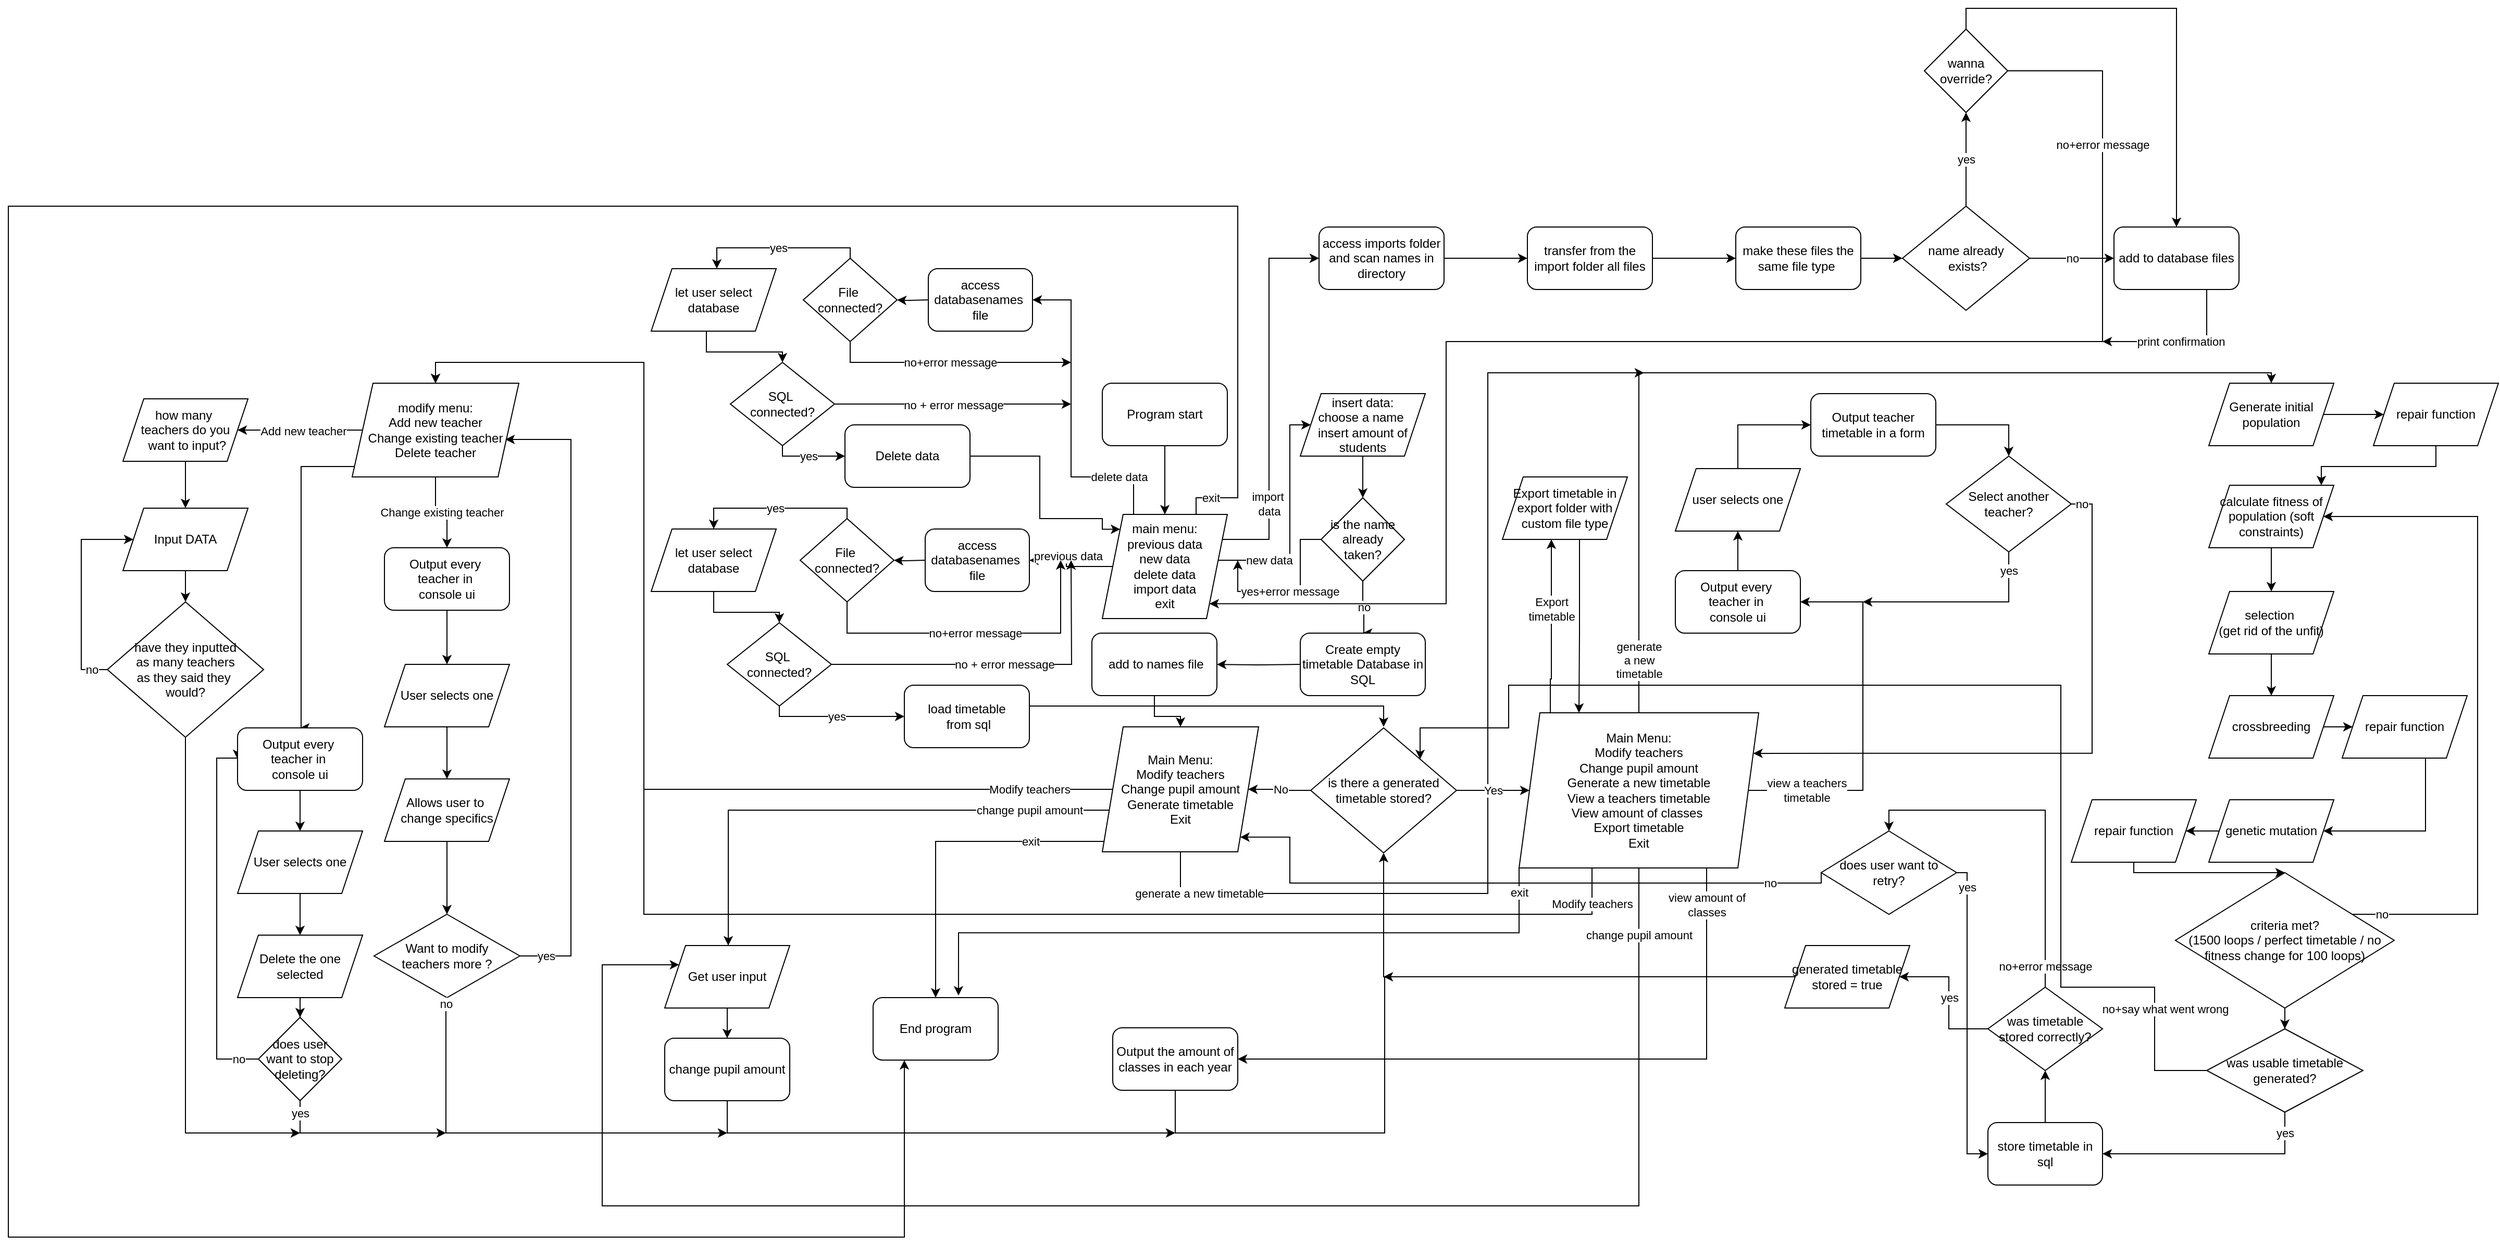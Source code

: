 <mxfile version="28.2.5">
  <diagram name="Page-1" id="5TjFJNbgtK6tRQX0CHqg">
    <mxGraphModel dx="2505" dy="2043" grid="1" gridSize="10" guides="1" tooltips="1" connect="1" arrows="1" fold="1" page="1" pageScale="1" pageWidth="827" pageHeight="1169" math="0" shadow="0">
      <root>
        <mxCell id="0" />
        <mxCell id="1" parent="0" />
        <mxCell id="_rqBkX1GEyzZLxkPlKRW-8" value="" style="edgeStyle=orthogonalEdgeStyle;rounded=0;orthogonalLoop=1;jettySize=auto;html=1;" parent="1" source="qPmPJSWQYSYvyi7kfRVx-1" target="qPmPJSWQYSYvyi7kfRVx-5" edge="1">
          <mxGeometry relative="1" as="geometry" />
        </mxCell>
        <mxCell id="qPmPJSWQYSYvyi7kfRVx-1" value="Program start" style="rounded=1;whiteSpace=wrap;html=1;" parent="1" vertex="1">
          <mxGeometry x="330" y="40" width="120" height="60" as="geometry" />
        </mxCell>
        <mxCell id="qPmPJSWQYSYvyi7kfRVx-8" value="previous data" style="edgeStyle=orthogonalEdgeStyle;rounded=0;orthogonalLoop=1;jettySize=auto;html=1;entryX=1;entryY=0.5;entryDx=0;entryDy=0;" parent="1" source="qPmPJSWQYSYvyi7kfRVx-5" edge="1">
          <mxGeometry y="-10" relative="1" as="geometry">
            <mxPoint as="offset" />
            <mxPoint x="260" y="210" as="targetPoint" />
          </mxGeometry>
        </mxCell>
        <mxCell id="_rqBkX1GEyzZLxkPlKRW-2" value="new data" style="edgeStyle=orthogonalEdgeStyle;rounded=0;orthogonalLoop=1;jettySize=auto;html=1;" parent="1" source="qPmPJSWQYSYvyi7kfRVx-5" target="_rqBkX1GEyzZLxkPlKRW-1" edge="1">
          <mxGeometry x="-0.554" relative="1" as="geometry">
            <mxPoint as="offset" />
            <Array as="points">
              <mxPoint x="510" y="210" />
              <mxPoint x="510" y="80" />
            </Array>
          </mxGeometry>
        </mxCell>
        <mxCell id="ajdPaDMgWtltzfyTav8S-1" value="exit" style="edgeStyle=orthogonalEdgeStyle;rounded=0;orthogonalLoop=1;jettySize=auto;html=1;entryX=0.25;entryY=1;entryDx=0;entryDy=0;" parent="1" source="qPmPJSWQYSYvyi7kfRVx-5" target="QJsNYXhnwNITKUMt3Eq2-19" edge="1">
          <mxGeometry x="-0.983" relative="1" as="geometry">
            <Array as="points">
              <mxPoint x="420" y="150" />
              <mxPoint x="460" y="150" />
              <mxPoint x="460" y="-130" />
              <mxPoint x="-720" y="-130" />
              <mxPoint x="-720" y="860" />
              <mxPoint x="140" y="860" />
            </Array>
            <mxPoint as="offset" />
          </mxGeometry>
        </mxCell>
        <mxCell id="f0rh2OYHiTJL_xP3ZG7_-1" value="import&amp;nbsp;&lt;div&gt;data&lt;/div&gt;" style="edgeStyle=orthogonalEdgeStyle;rounded=0;orthogonalLoop=1;jettySize=auto;html=1;" parent="1" target="f0rh2OYHiTJL_xP3ZG7_-2" edge="1">
          <mxGeometry x="-0.558" relative="1" as="geometry">
            <mxPoint x="598" y="-80" as="targetPoint" />
            <mxPoint x="443.2" y="190" as="sourcePoint" />
            <Array as="points">
              <mxPoint x="490" y="190" />
              <mxPoint x="490" y="-80" />
            </Array>
            <mxPoint as="offset" />
          </mxGeometry>
        </mxCell>
        <mxCell id="qPmPJSWQYSYvyi7kfRVx-5" value="main menu:&lt;br&gt;previous data&lt;br&gt;new data&lt;div&gt;delete data&lt;/div&gt;&lt;div&gt;import data&lt;/div&gt;&lt;div&gt;exit&lt;/div&gt;" style="shape=parallelogram;perimeter=parallelogramPerimeter;whiteSpace=wrap;html=1;fixedSize=1;" parent="1" vertex="1">
          <mxGeometry x="330" y="166" width="120" height="100" as="geometry" />
        </mxCell>
        <mxCell id="qPmPJSWQYSYvyi7kfRVx-10" value="" style="edgeStyle=orthogonalEdgeStyle;rounded=0;orthogonalLoop=1;jettySize=auto;html=1;" parent="1" source="qPmPJSWQYSYvyi7kfRVx-7" target="qPmPJSWQYSYvyi7kfRVx-9" edge="1">
          <mxGeometry relative="1" as="geometry" />
        </mxCell>
        <mxCell id="qPmPJSWQYSYvyi7kfRVx-7" value="&lt;div&gt;let user select database&lt;/div&gt;" style="shape=parallelogram;perimeter=parallelogramPerimeter;whiteSpace=wrap;html=1;fixedSize=1;" parent="1" vertex="1">
          <mxGeometry x="-103" y="180" width="120" height="60" as="geometry" />
        </mxCell>
        <mxCell id="qPmPJSWQYSYvyi7kfRVx-16" value="no + error message" style="edgeStyle=orthogonalEdgeStyle;rounded=0;orthogonalLoop=1;jettySize=auto;html=1;" parent="1" source="qPmPJSWQYSYvyi7kfRVx-9" edge="1">
          <mxGeometry relative="1" as="geometry">
            <mxPoint x="300" y="210" as="targetPoint" />
          </mxGeometry>
        </mxCell>
        <mxCell id="qPmPJSWQYSYvyi7kfRVx-18" value="yes" style="edgeStyle=orthogonalEdgeStyle;rounded=0;orthogonalLoop=1;jettySize=auto;html=1;entryX=0;entryY=0.5;entryDx=0;entryDy=0;" parent="1" source="qPmPJSWQYSYvyi7kfRVx-9" target="_rqBkX1GEyzZLxkPlKRW-16" edge="1">
          <mxGeometry relative="1" as="geometry">
            <mxPoint x="-43" y="382" as="targetPoint" />
            <Array as="points">
              <mxPoint x="20" y="360" />
            </Array>
          </mxGeometry>
        </mxCell>
        <mxCell id="qPmPJSWQYSYvyi7kfRVx-9" value="SQL&amp;nbsp;&lt;div&gt;connected?&lt;/div&gt;" style="rhombus;whiteSpace=wrap;html=1;" parent="1" vertex="1">
          <mxGeometry x="-30" y="270" width="100" height="80" as="geometry" />
        </mxCell>
        <mxCell id="_rqBkX1GEyzZLxkPlKRW-7" style="edgeStyle=orthogonalEdgeStyle;rounded=0;orthogonalLoop=1;jettySize=auto;html=1;exitX=1;exitY=0.5;exitDx=0;exitDy=0;" parent="1" source="_rqBkX1GEyzZLxkPlKRW-16" edge="1">
          <mxGeometry relative="1" as="geometry">
            <mxPoint x="250" y="412" as="sourcePoint" />
            <mxPoint x="600" y="370" as="targetPoint" />
            <Array as="points">
              <mxPoint x="260" y="350" />
              <mxPoint x="600" y="350" />
            </Array>
          </mxGeometry>
        </mxCell>
        <mxCell id="_rqBkX1GEyzZLxkPlKRW-4" value="no" style="edgeStyle=orthogonalEdgeStyle;rounded=0;orthogonalLoop=1;jettySize=auto;html=1;entryX=0.5;entryY=0;entryDx=0;entryDy=0;" parent="1" source="e7MBx-RKfeoT1PmBK_qc-9" target="_rqBkX1GEyzZLxkPlKRW-13" edge="1">
          <mxGeometry relative="1" as="geometry">
            <mxPoint x="580" y="270" as="targetPoint" />
            <Array as="points">
              <mxPoint x="580" y="250" />
              <mxPoint x="581" y="280" />
            </Array>
          </mxGeometry>
        </mxCell>
        <mxCell id="_rqBkX1GEyzZLxkPlKRW-1" value="&lt;div&gt;insert data:&lt;/div&gt;choose a name&lt;span style=&quot;background-color: transparent; color: light-dark(rgb(0, 0, 0), rgb(255, 255, 255));&quot;&gt;&amp;nbsp;&lt;/span&gt;&lt;div&gt;&lt;span style=&quot;background-color: transparent; color: light-dark(rgb(0, 0, 0), rgb(255, 255, 255));&quot;&gt;insert amount of students&lt;/span&gt;&lt;/div&gt;" style="shape=parallelogram;perimeter=parallelogramPerimeter;whiteSpace=wrap;html=1;fixedSize=1;" parent="1" vertex="1">
          <mxGeometry x="520" y="50" width="120" height="60" as="geometry" />
        </mxCell>
        <mxCell id="_rqBkX1GEyzZLxkPlKRW-6" style="edgeStyle=orthogonalEdgeStyle;rounded=0;orthogonalLoop=1;jettySize=auto;html=1;entryX=0.5;entryY=0;entryDx=0;entryDy=0;" parent="1" source="e7MBx-RKfeoT1PmBK_qc-12" target="_rqBkX1GEyzZLxkPlKRW-5" edge="1">
          <mxGeometry relative="1" as="geometry">
            <mxPoint x="520" y="310" as="sourcePoint" />
          </mxGeometry>
        </mxCell>
        <mxCell id="QJsNYXhnwNITKUMt3Eq2-2" value="generate a new timetable" style="edgeStyle=orthogonalEdgeStyle;rounded=0;orthogonalLoop=1;jettySize=auto;html=1;" parent="1" source="_rqBkX1GEyzZLxkPlKRW-5" edge="1">
          <mxGeometry x="-0.882" relative="1" as="geometry">
            <Array as="points">
              <mxPoint x="405" y="530" />
              <mxPoint x="700" y="530" />
              <mxPoint x="700" y="30" />
            </Array>
            <mxPoint as="offset" />
            <mxPoint x="850" y="30" as="targetPoint" />
          </mxGeometry>
        </mxCell>
        <mxCell id="QJsNYXhnwNITKUMt3Eq2-20" value="exit" style="edgeStyle=orthogonalEdgeStyle;rounded=0;orthogonalLoop=1;jettySize=auto;html=1;entryX=0.5;entryY=0;entryDx=0;entryDy=0;" parent="1" source="_rqBkX1GEyzZLxkPlKRW-5" target="QJsNYXhnwNITKUMt3Eq2-19" edge="1">
          <mxGeometry x="-0.548" relative="1" as="geometry">
            <Array as="points">
              <mxPoint x="170" y="480" />
            </Array>
            <mxPoint as="offset" />
          </mxGeometry>
        </mxCell>
        <mxCell id="V8lAPqID9X0f5ABY0hI3-2" value="Modify teachers" style="edgeStyle=orthogonalEdgeStyle;rounded=0;orthogonalLoop=1;jettySize=auto;html=1;entryX=0.5;entryY=0;entryDx=0;entryDy=0;" parent="1" source="_rqBkX1GEyzZLxkPlKRW-5" target="V8lAPqID9X0f5ABY0hI3-1" edge="1">
          <mxGeometry x="-0.852" relative="1" as="geometry">
            <Array as="points">
              <mxPoint x="-110" y="430" />
              <mxPoint x="-110" y="20" />
              <mxPoint x="-310" y="20" />
            </Array>
            <mxPoint as="offset" />
          </mxGeometry>
        </mxCell>
        <mxCell id="9dXRt_jeTQlMgvSYc37Z-23" value="change pupil amount" style="edgeStyle=orthogonalEdgeStyle;rounded=0;orthogonalLoop=1;jettySize=auto;html=1;" parent="1" source="_rqBkX1GEyzZLxkPlKRW-5" target="9dXRt_jeTQlMgvSYc37Z-24" edge="1">
          <mxGeometry x="-0.691" relative="1" as="geometry">
            <mxPoint x="-30" y="610" as="targetPoint" />
            <Array as="points">
              <mxPoint x="-29" y="450" />
            </Array>
            <mxPoint as="offset" />
          </mxGeometry>
        </mxCell>
        <mxCell id="_rqBkX1GEyzZLxkPlKRW-5" value="Main Menu:&lt;br&gt;&lt;div&gt;&lt;span style=&quot;background-color: transparent; color: light-dark(rgb(0, 0, 0), rgb(255, 255, 255));&quot;&gt;Modify&amp;nbsp;&lt;/span&gt;teachers&lt;/div&gt;&lt;div&gt;&lt;span style=&quot;background-color: transparent; color: light-dark(rgb(0, 0, 0), rgb(255, 255, 255));&quot;&gt;Change pupil amount&lt;/span&gt;&lt;/div&gt;&lt;div&gt;&lt;div&gt;Generate timetable&lt;/div&gt;&lt;/div&gt;&lt;div&gt;Exit&lt;/div&gt;" style="shape=parallelogram;perimeter=parallelogramPerimeter;whiteSpace=wrap;html=1;fixedSize=1;" parent="1" vertex="1">
          <mxGeometry x="330" y="370" width="150" height="120" as="geometry" />
        </mxCell>
        <mxCell id="_rqBkX1GEyzZLxkPlKRW-10" value="No" style="edgeStyle=orthogonalEdgeStyle;rounded=0;orthogonalLoop=1;jettySize=auto;html=1;" parent="1" source="_rqBkX1GEyzZLxkPlKRW-9" target="_rqBkX1GEyzZLxkPlKRW-5" edge="1">
          <mxGeometry relative="1" as="geometry" />
        </mxCell>
        <mxCell id="_rqBkX1GEyzZLxkPlKRW-12" value="Yes" style="edgeStyle=orthogonalEdgeStyle;rounded=0;orthogonalLoop=1;jettySize=auto;html=1;" parent="1" source="_rqBkX1GEyzZLxkPlKRW-9" target="_rqBkX1GEyzZLxkPlKRW-11" edge="1">
          <mxGeometry relative="1" as="geometry" />
        </mxCell>
        <mxCell id="_rqBkX1GEyzZLxkPlKRW-9" value="is there a generated timetable stored?" style="rhombus;whiteSpace=wrap;html=1;" parent="1" vertex="1">
          <mxGeometry x="530" y="371" width="140" height="120" as="geometry" />
        </mxCell>
        <mxCell id="QJsNYXhnwNITKUMt3Eq2-1" value="generate&lt;div&gt;&amp;nbsp;a new&amp;nbsp;&lt;/div&gt;&lt;div&gt;timetable&lt;/div&gt;" style="edgeStyle=orthogonalEdgeStyle;rounded=0;orthogonalLoop=1;jettySize=auto;html=1;entryX=0.5;entryY=0;entryDx=0;entryDy=0;" parent="1" source="_rqBkX1GEyzZLxkPlKRW-11" target="fO54vMzoq-XSmd5Qjlf1-3" edge="1">
          <mxGeometry x="-0.89" relative="1" as="geometry">
            <Array as="points">
              <mxPoint x="845" y="30" />
              <mxPoint x="1452" y="30" />
            </Array>
            <mxPoint y="1" as="offset" />
            <mxPoint x="1570" y="20" as="targetPoint" />
          </mxGeometry>
        </mxCell>
        <mxCell id="V8lAPqID9X0f5ABY0hI3-3" value="Modify teachers" style="edgeStyle=orthogonalEdgeStyle;rounded=0;orthogonalLoop=1;jettySize=auto;html=1;entryX=0.5;entryY=0;entryDx=0;entryDy=0;" parent="1" source="_rqBkX1GEyzZLxkPlKRW-11" target="V8lAPqID9X0f5ABY0hI3-1" edge="1">
          <mxGeometry x="-0.96" relative="1" as="geometry">
            <Array as="points">
              <mxPoint x="800" y="550" />
              <mxPoint x="-110" y="550" />
              <mxPoint x="-110" y="20" />
              <mxPoint x="-310" y="20" />
            </Array>
            <mxPoint as="offset" />
          </mxGeometry>
        </mxCell>
        <mxCell id="9dXRt_jeTQlMgvSYc37Z-30" value="view a teachers&lt;div&gt;timetable&lt;/div&gt;" style="edgeStyle=orthogonalEdgeStyle;rounded=0;orthogonalLoop=1;jettySize=auto;html=1;entryX=1;entryY=0.5;entryDx=0;entryDy=0;" parent="1" source="_rqBkX1GEyzZLxkPlKRW-11" target="9dXRt_jeTQlMgvSYc37Z-36" edge="1">
          <mxGeometry x="-0.685" relative="1" as="geometry">
            <mxPoint x="990" y="251" as="targetPoint" />
            <Array as="points">
              <mxPoint x="1060" y="431" />
              <mxPoint x="1060" y="250" />
            </Array>
            <mxPoint as="offset" />
          </mxGeometry>
        </mxCell>
        <mxCell id="9dXRt_jeTQlMgvSYc37Z-47" value="view amount of&lt;div&gt;classes&lt;/div&gt;" style="edgeStyle=orthogonalEdgeStyle;rounded=0;orthogonalLoop=1;jettySize=auto;html=1;entryX=1;entryY=0.5;entryDx=0;entryDy=0;" parent="1" source="_rqBkX1GEyzZLxkPlKRW-11" target="9dXRt_jeTQlMgvSYc37Z-48" edge="1">
          <mxGeometry x="-0.891" relative="1" as="geometry">
            <mxPoint x="400" y="670" as="targetPoint" />
            <Array as="points">
              <mxPoint x="910" y="689" />
            </Array>
            <mxPoint y="1" as="offset" />
          </mxGeometry>
        </mxCell>
        <mxCell id="9dXRt_jeTQlMgvSYc37Z-54" value="Export&lt;div&gt;timetable&lt;/div&gt;" style="edgeStyle=orthogonalEdgeStyle;rounded=0;orthogonalLoop=1;jettySize=auto;html=1;" parent="1" source="_rqBkX1GEyzZLxkPlKRW-11" target="9dXRt_jeTQlMgvSYc37Z-55" edge="1">
          <mxGeometry x="0.216" relative="1" as="geometry">
            <mxPoint x="760" y="290" as="targetPoint" />
            <Array as="points">
              <mxPoint x="760" y="324" />
              <mxPoint x="761" y="290" />
            </Array>
            <mxPoint y="1" as="offset" />
          </mxGeometry>
        </mxCell>
        <mxCell id="_rqBkX1GEyzZLxkPlKRW-11" value="Main Menu:&lt;br&gt;&lt;div&gt;&lt;span style=&quot;background-color: transparent; color: light-dark(rgb(0, 0, 0), rgb(255, 255, 255));&quot;&gt;Modify&amp;nbsp;&lt;/span&gt;teachers&lt;/div&gt;&lt;div&gt;Change pupil amount&lt;/div&gt;&lt;div&gt;Generate a new timetable&lt;/div&gt;&lt;div&gt;View a teachers timetable&lt;/div&gt;&lt;div&gt;&lt;span style=&quot;background-color: transparent; color: light-dark(rgb(0, 0, 0), rgb(255, 255, 255));&quot;&gt;View amount of classes&amp;nbsp;&lt;/span&gt;&lt;/div&gt;&lt;div&gt;&lt;span style=&quot;background-color: transparent; color: light-dark(rgb(0, 0, 0), rgb(255, 255, 255));&quot;&gt;Export timetable&lt;/span&gt;&lt;/div&gt;&lt;div&gt;&lt;div&gt;&lt;span style=&quot;background-color: transparent; color: light-dark(rgb(0, 0, 0), rgb(255, 255, 255));&quot;&gt;Exit&lt;/span&gt;&lt;/div&gt;&lt;/div&gt;" style="shape=parallelogram;perimeter=parallelogramPerimeter;whiteSpace=wrap;html=1;fixedSize=1;" parent="1" vertex="1">
          <mxGeometry x="730" y="356.5" width="230" height="149" as="geometry" />
        </mxCell>
        <mxCell id="_rqBkX1GEyzZLxkPlKRW-13" value="&lt;div&gt;Create empty timetable Database in SQL&lt;/div&gt;" style="rounded=1;whiteSpace=wrap;html=1;" parent="1" vertex="1">
          <mxGeometry x="520" y="280" width="120" height="60" as="geometry" />
        </mxCell>
        <mxCell id="_rqBkX1GEyzZLxkPlKRW-16" value="&lt;div&gt;load timetable&lt;/div&gt;&lt;div&gt;&amp;nbsp;from sql&lt;/div&gt;" style="rounded=1;whiteSpace=wrap;html=1;" parent="1" vertex="1">
          <mxGeometry x="140" y="330" width="120" height="60" as="geometry" />
        </mxCell>
        <mxCell id="fO54vMzoq-XSmd5Qjlf1-5" value="" style="edgeStyle=orthogonalEdgeStyle;rounded=0;orthogonalLoop=1;jettySize=auto;html=1;exitX=0.5;exitY=1;exitDx=0;exitDy=0;" parent="1" source="XAOYi712a9GztXa-He6n-2" target="fO54vMzoq-XSmd5Qjlf1-4" edge="1">
          <mxGeometry relative="1" as="geometry">
            <Array as="points">
              <mxPoint x="1610" y="120" />
              <mxPoint x="1500" y="120" />
            </Array>
          </mxGeometry>
        </mxCell>
        <mxCell id="XAOYi712a9GztXa-He6n-3" value="" style="edgeStyle=orthogonalEdgeStyle;rounded=0;orthogonalLoop=1;jettySize=auto;html=1;" edge="1" parent="1" source="fO54vMzoq-XSmd5Qjlf1-3" target="XAOYi712a9GztXa-He6n-2">
          <mxGeometry relative="1" as="geometry" />
        </mxCell>
        <mxCell id="fO54vMzoq-XSmd5Qjlf1-3" value="Generate initial population" style="shape=parallelogram;perimeter=parallelogramPerimeter;whiteSpace=wrap;html=1;fixedSize=1;" parent="1" vertex="1">
          <mxGeometry x="1392" y="40" width="120" height="60" as="geometry" />
        </mxCell>
        <mxCell id="fO54vMzoq-XSmd5Qjlf1-7" value="" style="edgeStyle=orthogonalEdgeStyle;rounded=0;orthogonalLoop=1;jettySize=auto;html=1;" parent="1" source="fO54vMzoq-XSmd5Qjlf1-4" target="fO54vMzoq-XSmd5Qjlf1-6" edge="1">
          <mxGeometry relative="1" as="geometry" />
        </mxCell>
        <mxCell id="fO54vMzoq-XSmd5Qjlf1-4" value="calculate fitness of population (soft constraints)" style="shape=parallelogram;perimeter=parallelogramPerimeter;whiteSpace=wrap;html=1;fixedSize=1;" parent="1" vertex="1">
          <mxGeometry x="1392" y="138" width="120" height="60" as="geometry" />
        </mxCell>
        <mxCell id="fO54vMzoq-XSmd5Qjlf1-9" value="" style="edgeStyle=orthogonalEdgeStyle;rounded=0;orthogonalLoop=1;jettySize=auto;html=1;" parent="1" source="fO54vMzoq-XSmd5Qjlf1-6" target="fO54vMzoq-XSmd5Qjlf1-8" edge="1">
          <mxGeometry relative="1" as="geometry" />
        </mxCell>
        <mxCell id="fO54vMzoq-XSmd5Qjlf1-6" value="selection&amp;nbsp;&lt;div&gt;(get rid of the unfit)&lt;/div&gt;" style="shape=parallelogram;perimeter=parallelogramPerimeter;whiteSpace=wrap;html=1;fixedSize=1;" parent="1" vertex="1">
          <mxGeometry x="1392" y="240" width="120" height="60" as="geometry" />
        </mxCell>
        <mxCell id="yWH5YEIk07C5A7a1uGac-2" value="" style="edgeStyle=orthogonalEdgeStyle;rounded=0;orthogonalLoop=1;jettySize=auto;html=1;" parent="1" source="fO54vMzoq-XSmd5Qjlf1-8" target="yWH5YEIk07C5A7a1uGac-1" edge="1">
          <mxGeometry relative="1" as="geometry" />
        </mxCell>
        <mxCell id="fO54vMzoq-XSmd5Qjlf1-8" value="crossbreeding" style="shape=parallelogram;perimeter=parallelogramPerimeter;whiteSpace=wrap;html=1;fixedSize=1;" parent="1" vertex="1">
          <mxGeometry x="1392" y="340" width="120" height="60" as="geometry" />
        </mxCell>
        <mxCell id="yWH5YEIk07C5A7a1uGac-6" style="edgeStyle=orthogonalEdgeStyle;rounded=0;orthogonalLoop=1;jettySize=auto;html=1;entryX=1;entryY=0.5;entryDx=0;entryDy=0;" parent="1" source="yWH5YEIk07C5A7a1uGac-1" target="yWH5YEIk07C5A7a1uGac-3" edge="1">
          <mxGeometry relative="1" as="geometry">
            <Array as="points">
              <mxPoint x="1600" y="470" />
            </Array>
          </mxGeometry>
        </mxCell>
        <mxCell id="yWH5YEIk07C5A7a1uGac-1" value="repair function" style="shape=parallelogram;perimeter=parallelogramPerimeter;whiteSpace=wrap;html=1;fixedSize=1;" parent="1" vertex="1">
          <mxGeometry x="1520" y="340" width="120" height="60" as="geometry" />
        </mxCell>
        <mxCell id="yWH5YEIk07C5A7a1uGac-8" value="" style="edgeStyle=orthogonalEdgeStyle;rounded=0;orthogonalLoop=1;jettySize=auto;html=1;" parent="1" source="yWH5YEIk07C5A7a1uGac-3" target="yWH5YEIk07C5A7a1uGac-7" edge="1">
          <mxGeometry relative="1" as="geometry" />
        </mxCell>
        <mxCell id="yWH5YEIk07C5A7a1uGac-3" value="genetic mutation" style="shape=parallelogram;perimeter=parallelogramPerimeter;whiteSpace=wrap;html=1;fixedSize=1;" parent="1" vertex="1">
          <mxGeometry x="1392" y="440" width="120" height="60" as="geometry" />
        </mxCell>
        <mxCell id="yWH5YEIk07C5A7a1uGac-10" style="edgeStyle=orthogonalEdgeStyle;rounded=0;orthogonalLoop=1;jettySize=auto;html=1;entryX=0.5;entryY=0;entryDx=0;entryDy=0;" parent="1" source="yWH5YEIk07C5A7a1uGac-7" target="yWH5YEIk07C5A7a1uGac-9" edge="1">
          <mxGeometry relative="1" as="geometry">
            <Array as="points">
              <mxPoint x="1320" y="510" />
            </Array>
          </mxGeometry>
        </mxCell>
        <mxCell id="yWH5YEIk07C5A7a1uGac-7" value="repair function" style="shape=parallelogram;perimeter=parallelogramPerimeter;whiteSpace=wrap;html=1;fixedSize=1;" parent="1" vertex="1">
          <mxGeometry x="1260" y="440" width="120" height="60" as="geometry" />
        </mxCell>
        <mxCell id="yWH5YEIk07C5A7a1uGac-11" value="no" style="edgeStyle=orthogonalEdgeStyle;rounded=0;orthogonalLoop=1;jettySize=auto;html=1;entryX=1;entryY=0.5;entryDx=0;entryDy=0;" parent="1" source="yWH5YEIk07C5A7a1uGac-9" target="fO54vMzoq-XSmd5Qjlf1-4" edge="1">
          <mxGeometry x="-0.912" relative="1" as="geometry">
            <mxPoint x="1580" y="180" as="targetPoint" />
            <Array as="points">
              <mxPoint x="1650" y="550" />
              <mxPoint x="1650" y="168" />
            </Array>
            <mxPoint as="offset" />
          </mxGeometry>
        </mxCell>
        <mxCell id="e7MBx-RKfeoT1PmBK_qc-15" value="" style="edgeStyle=orthogonalEdgeStyle;rounded=0;orthogonalLoop=1;jettySize=auto;html=1;" parent="1" source="yWH5YEIk07C5A7a1uGac-9" target="e7MBx-RKfeoT1PmBK_qc-14" edge="1">
          <mxGeometry relative="1" as="geometry" />
        </mxCell>
        <mxCell id="yWH5YEIk07C5A7a1uGac-9" value="criteria met?&lt;div&gt;(1500 loops / perfect timetable / no fitness change for 100 loops)&lt;/div&gt;" style="rhombus;whiteSpace=wrap;html=1;" parent="1" vertex="1">
          <mxGeometry x="1360" y="510" width="210" height="130" as="geometry" />
        </mxCell>
        <mxCell id="QJsNYXhnwNITKUMt3Eq2-6" value="" style="edgeStyle=orthogonalEdgeStyle;rounded=0;orthogonalLoop=1;jettySize=auto;html=1;exitX=0.5;exitY=0;exitDx=0;exitDy=0;" parent="1" source="e7MBx-RKfeoT1PmBK_qc-21" target="QJsNYXhnwNITKUMt3Eq2-5" edge="1">
          <mxGeometry relative="1" as="geometry">
            <mxPoint x="1235" y="750" as="sourcePoint" />
          </mxGeometry>
        </mxCell>
        <mxCell id="QJsNYXhnwNITKUMt3Eq2-10" value="yes" style="edgeStyle=orthogonalEdgeStyle;rounded=0;orthogonalLoop=1;jettySize=auto;html=1;" parent="1" source="QJsNYXhnwNITKUMt3Eq2-5" target="QJsNYXhnwNITKUMt3Eq2-9" edge="1">
          <mxGeometry relative="1" as="geometry" />
        </mxCell>
        <mxCell id="QJsNYXhnwNITKUMt3Eq2-17" value="no+error message" style="edgeStyle=orthogonalEdgeStyle;rounded=0;orthogonalLoop=1;jettySize=auto;html=1;entryX=0.5;entryY=0;entryDx=0;entryDy=0;" parent="1" source="QJsNYXhnwNITKUMt3Eq2-5" target="QJsNYXhnwNITKUMt3Eq2-13" edge="1">
          <mxGeometry x="-0.882" relative="1" as="geometry">
            <Array as="points">
              <mxPoint x="1235" y="450" />
              <mxPoint x="1085" y="450" />
            </Array>
            <mxPoint as="offset" />
          </mxGeometry>
        </mxCell>
        <mxCell id="QJsNYXhnwNITKUMt3Eq2-5" value="was timetable stored correctly?" style="rhombus;whiteSpace=wrap;html=1;" parent="1" vertex="1">
          <mxGeometry x="1180" y="620" width="110" height="80" as="geometry" />
        </mxCell>
        <mxCell id="QJsNYXhnwNITKUMt3Eq2-11" style="edgeStyle=orthogonalEdgeStyle;rounded=0;orthogonalLoop=1;jettySize=auto;html=1;entryX=0.5;entryY=1;entryDx=0;entryDy=0;" parent="1" source="QJsNYXhnwNITKUMt3Eq2-9" target="_rqBkX1GEyzZLxkPlKRW-9" edge="1">
          <mxGeometry relative="1" as="geometry" />
        </mxCell>
        <mxCell id="QJsNYXhnwNITKUMt3Eq2-9" value="generated timetable stored = true" style="shape=parallelogram;perimeter=parallelogramPerimeter;whiteSpace=wrap;html=1;fixedSize=1;" parent="1" vertex="1">
          <mxGeometry x="985" y="580" width="120" height="60" as="geometry" />
        </mxCell>
        <mxCell id="QJsNYXhnwNITKUMt3Eq2-13" value="does user want to retry?" style="rhombus;whiteSpace=wrap;html=1;" parent="1" vertex="1">
          <mxGeometry x="1020" y="470" width="130" height="80" as="geometry" />
        </mxCell>
        <mxCell id="QJsNYXhnwNITKUMt3Eq2-15" value="yes" style="edgeStyle=orthogonalEdgeStyle;rounded=0;orthogonalLoop=1;jettySize=auto;html=1;entryX=0;entryY=0.5;entryDx=0;entryDy=0;" parent="1" source="QJsNYXhnwNITKUMt3Eq2-13" target="e7MBx-RKfeoT1PmBK_qc-21" edge="1">
          <mxGeometry x="-0.841" relative="1" as="geometry">
            <Array as="points">
              <mxPoint x="1160" y="510" />
              <mxPoint x="1160" y="780" />
            </Array>
            <mxPoint as="offset" />
            <mxPoint x="1185" y="780" as="targetPoint" />
          </mxGeometry>
        </mxCell>
        <mxCell id="QJsNYXhnwNITKUMt3Eq2-18" value="no" style="edgeStyle=orthogonalEdgeStyle;rounded=0;orthogonalLoop=1;jettySize=auto;html=1;entryX=1;entryY=1;entryDx=0;entryDy=0;" parent="1" target="_rqBkX1GEyzZLxkPlKRW-5" edge="1">
          <mxGeometry x="-0.806" relative="1" as="geometry">
            <mxPoint x="1020" y="510" as="sourcePoint" />
            <mxPoint x="460.0" y="466.0" as="targetPoint" />
            <Array as="points">
              <mxPoint x="1020" y="520" />
              <mxPoint x="510" y="520" />
              <mxPoint x="510" y="476" />
            </Array>
            <mxPoint as="offset" />
          </mxGeometry>
        </mxCell>
        <mxCell id="QJsNYXhnwNITKUMt3Eq2-19" value="End program" style="rounded=1;whiteSpace=wrap;html=1;" parent="1" vertex="1">
          <mxGeometry x="110" y="630" width="120" height="60" as="geometry" />
        </mxCell>
        <mxCell id="QJsNYXhnwNITKUMt3Eq2-21" value="exit" style="edgeStyle=orthogonalEdgeStyle;rounded=0;orthogonalLoop=1;jettySize=auto;html=1;entryX=0.683;entryY=-0.033;entryDx=0;entryDy=0;entryPerimeter=0;exitX=0;exitY=1;exitDx=0;exitDy=0;" parent="1" source="_rqBkX1GEyzZLxkPlKRW-11" target="QJsNYXhnwNITKUMt3Eq2-19" edge="1">
          <mxGeometry x="-0.931" relative="1" as="geometry">
            <mxPoint as="offset" />
          </mxGeometry>
        </mxCell>
        <mxCell id="e7MBx-RKfeoT1PmBK_qc-3" value="" style="edgeStyle=orthogonalEdgeStyle;rounded=0;orthogonalLoop=1;jettySize=auto;html=1;" parent="1" target="e7MBx-RKfeoT1PmBK_qc-2" edge="1">
          <mxGeometry relative="1" as="geometry">
            <mxPoint x="160" y="210" as="sourcePoint" />
          </mxGeometry>
        </mxCell>
        <mxCell id="e7MBx-RKfeoT1PmBK_qc-4" value="yes" style="edgeStyle=orthogonalEdgeStyle;rounded=0;orthogonalLoop=1;jettySize=auto;html=1;entryX=0.5;entryY=0;entryDx=0;entryDy=0;" parent="1" source="e7MBx-RKfeoT1PmBK_qc-2" target="qPmPJSWQYSYvyi7kfRVx-7" edge="1">
          <mxGeometry relative="1" as="geometry">
            <Array as="points">
              <mxPoint x="85" y="160" />
              <mxPoint x="-43" y="160" />
            </Array>
          </mxGeometry>
        </mxCell>
        <mxCell id="e7MBx-RKfeoT1PmBK_qc-5" value="no+error message" style="edgeStyle=orthogonalEdgeStyle;rounded=0;orthogonalLoop=1;jettySize=auto;html=1;" parent="1" source="e7MBx-RKfeoT1PmBK_qc-2" edge="1">
          <mxGeometry relative="1" as="geometry">
            <mxPoint x="290" y="210" as="targetPoint" />
            <Array as="points">
              <mxPoint x="85" y="280" />
              <mxPoint x="290" y="280" />
            </Array>
          </mxGeometry>
        </mxCell>
        <mxCell id="e7MBx-RKfeoT1PmBK_qc-2" value="File&amp;nbsp;&lt;div&gt;connected?&lt;/div&gt;" style="rhombus;whiteSpace=wrap;html=1;" parent="1" vertex="1">
          <mxGeometry x="40" y="170" width="90" height="80" as="geometry" />
        </mxCell>
        <mxCell id="e7MBx-RKfeoT1PmBK_qc-8" value="access databasenames&amp;nbsp;&lt;div&gt;file&lt;/div&gt;" style="rounded=1;whiteSpace=wrap;html=1;" parent="1" vertex="1">
          <mxGeometry x="160" y="180" width="100" height="60" as="geometry" />
        </mxCell>
        <mxCell id="e7MBx-RKfeoT1PmBK_qc-10" value="" style="edgeStyle=orthogonalEdgeStyle;rounded=0;orthogonalLoop=1;jettySize=auto;html=1;" parent="1" source="_rqBkX1GEyzZLxkPlKRW-1" target="e7MBx-RKfeoT1PmBK_qc-9" edge="1">
          <mxGeometry relative="1" as="geometry">
            <mxPoint x="580" y="270" as="targetPoint" />
            <mxPoint x="580" y="110" as="sourcePoint" />
          </mxGeometry>
        </mxCell>
        <mxCell id="e7MBx-RKfeoT1PmBK_qc-11" value="yes+error message" style="edgeStyle=orthogonalEdgeStyle;rounded=0;orthogonalLoop=1;jettySize=auto;html=1;" parent="1" source="e7MBx-RKfeoT1PmBK_qc-9" edge="1">
          <mxGeometry relative="1" as="geometry">
            <mxPoint x="460" y="210" as="targetPoint" />
            <Array as="points">
              <mxPoint x="520" y="190" />
              <mxPoint x="520" y="240" />
              <mxPoint x="460" y="240" />
            </Array>
          </mxGeometry>
        </mxCell>
        <mxCell id="e7MBx-RKfeoT1PmBK_qc-9" value="is the name already taken?" style="rhombus;whiteSpace=wrap;html=1;" parent="1" vertex="1">
          <mxGeometry x="540" y="150" width="80" height="80" as="geometry" />
        </mxCell>
        <mxCell id="e7MBx-RKfeoT1PmBK_qc-13" value="" style="edgeStyle=orthogonalEdgeStyle;rounded=0;orthogonalLoop=1;jettySize=auto;html=1;entryX=1;entryY=0.5;entryDx=0;entryDy=0;" parent="1" target="e7MBx-RKfeoT1PmBK_qc-12" edge="1">
          <mxGeometry relative="1" as="geometry">
            <mxPoint x="520" y="310" as="sourcePoint" />
            <mxPoint x="405" y="370" as="targetPoint" />
          </mxGeometry>
        </mxCell>
        <mxCell id="e7MBx-RKfeoT1PmBK_qc-12" value="&amp;nbsp;add to names file" style="rounded=1;whiteSpace=wrap;html=1;" parent="1" vertex="1">
          <mxGeometry x="320" y="280" width="120" height="60" as="geometry" />
        </mxCell>
        <mxCell id="e7MBx-RKfeoT1PmBK_qc-16" value="yes" style="edgeStyle=orthogonalEdgeStyle;rounded=0;orthogonalLoop=1;jettySize=auto;html=1;entryX=1;entryY=0.5;entryDx=0;entryDy=0;" parent="1" source="e7MBx-RKfeoT1PmBK_qc-14" target="e7MBx-RKfeoT1PmBK_qc-21" edge="1">
          <mxGeometry x="-0.818" relative="1" as="geometry">
            <mxPoint x="1285" y="780" as="targetPoint" />
            <Array as="points">
              <mxPoint x="1465" y="780" />
            </Array>
            <mxPoint as="offset" />
          </mxGeometry>
        </mxCell>
        <mxCell id="e7MBx-RKfeoT1PmBK_qc-17" style="edgeStyle=orthogonalEdgeStyle;rounded=0;orthogonalLoop=1;jettySize=auto;html=1;entryX=1;entryY=0;entryDx=0;entryDy=0;" parent="1" source="e7MBx-RKfeoT1PmBK_qc-14" target="_rqBkX1GEyzZLxkPlKRW-9" edge="1">
          <mxGeometry relative="1" as="geometry">
            <mxPoint x="952" y="420" as="targetPoint" />
            <Array as="points">
              <mxPoint x="1340" y="700" />
              <mxPoint x="1340" y="620" />
              <mxPoint x="1250" y="620" />
              <mxPoint x="1250" y="330" />
              <mxPoint x="720" y="330" />
              <mxPoint x="720" y="371" />
              <mxPoint x="635" y="371" />
            </Array>
          </mxGeometry>
        </mxCell>
        <mxCell id="e7MBx-RKfeoT1PmBK_qc-20" value="no+say what went wrong" style="edgeLabel;html=1;align=center;verticalAlign=middle;resizable=0;points=[];" parent="e7MBx-RKfeoT1PmBK_qc-17" vertex="1" connectable="0">
          <mxGeometry x="-0.804" y="2" relative="1" as="geometry">
            <mxPoint x="12" y="8" as="offset" />
          </mxGeometry>
        </mxCell>
        <mxCell id="e7MBx-RKfeoT1PmBK_qc-14" value="was usable timetable generated?" style="rhombus;whiteSpace=wrap;html=1;" parent="1" vertex="1">
          <mxGeometry x="1390" y="660" width="150" height="80" as="geometry" />
        </mxCell>
        <mxCell id="e7MBx-RKfeoT1PmBK_qc-21" value="store timetable in sql" style="rounded=1;whiteSpace=wrap;html=1;" parent="1" vertex="1">
          <mxGeometry x="1180" y="750" width="110" height="60" as="geometry" />
        </mxCell>
        <mxCell id="V8lAPqID9X0f5ABY0hI3-5" value="" style="edgeStyle=orthogonalEdgeStyle;rounded=0;orthogonalLoop=1;jettySize=auto;html=1;" parent="1" source="9dXRt_jeTQlMgvSYc37Z-2" target="V8lAPqID9X0f5ABY0hI3-4" edge="1">
          <mxGeometry x="0.429" relative="1" as="geometry">
            <mxPoint as="offset" />
          </mxGeometry>
        </mxCell>
        <mxCell id="V8lAPqID9X0f5ABY0hI3-7" value="Change existing teacher" style="edgeStyle=orthogonalEdgeStyle;rounded=0;orthogonalLoop=1;jettySize=auto;html=1;entryX=0.5;entryY=0;entryDx=0;entryDy=0;" parent="1" source="V8lAPqID9X0f5ABY0hI3-1" target="9dXRt_jeTQlMgvSYc37Z-39" edge="1">
          <mxGeometry relative="1" as="geometry">
            <mxPoint x="-299" y="198" as="targetPoint" />
          </mxGeometry>
        </mxCell>
        <mxCell id="9dXRt_jeTQlMgvSYc37Z-9" style="edgeStyle=orthogonalEdgeStyle;rounded=0;orthogonalLoop=1;jettySize=auto;html=1;entryX=0.5;entryY=0;entryDx=0;entryDy=0;" parent="1" source="V8lAPqID9X0f5ABY0hI3-1" target="9dXRt_jeTQlMgvSYc37Z-40" edge="1">
          <mxGeometry relative="1" as="geometry">
            <mxPoint x="-440" y="371" as="targetPoint" />
            <Array as="points">
              <mxPoint x="-439" y="120" />
            </Array>
          </mxGeometry>
        </mxCell>
        <mxCell id="V8lAPqID9X0f5ABY0hI3-1" value="modify menu:&lt;div&gt;Add new teacher&lt;/div&gt;&lt;div&gt;Change existing teacher&lt;/div&gt;&lt;div&gt;Delete teacher&lt;/div&gt;" style="shape=parallelogram;perimeter=parallelogramPerimeter;whiteSpace=wrap;html=1;fixedSize=1;" parent="1" vertex="1">
          <mxGeometry x="-390" y="40" width="160" height="90" as="geometry" />
        </mxCell>
        <mxCell id="9dXRt_jeTQlMgvSYc37Z-6" style="edgeStyle=orthogonalEdgeStyle;rounded=0;orthogonalLoop=1;jettySize=auto;html=1;entryX=0.5;entryY=0;entryDx=0;entryDy=0;" parent="1" source="V8lAPqID9X0f5ABY0hI3-4" target="9dXRt_jeTQlMgvSYc37Z-5" edge="1">
          <mxGeometry relative="1" as="geometry" />
        </mxCell>
        <mxCell id="V8lAPqID9X0f5ABY0hI3-4" value="&lt;div&gt;&lt;span style=&quot;background-color: transparent; color: light-dark(rgb(0, 0, 0), rgb(255, 255, 255));&quot;&gt;Input DATA&lt;/span&gt;&lt;/div&gt;" style="shape=parallelogram;perimeter=parallelogramPerimeter;whiteSpace=wrap;html=1;fixedSize=1;" parent="1" vertex="1">
          <mxGeometry x="-610" y="160" width="120" height="60" as="geometry" />
        </mxCell>
        <mxCell id="V8lAPqID9X0f5ABY0hI3-9" value="" style="edgeStyle=orthogonalEdgeStyle;rounded=0;orthogonalLoop=1;jettySize=auto;html=1;exitX=0.5;exitY=1;exitDx=0;exitDy=0;" parent="1" source="9dXRt_jeTQlMgvSYc37Z-39" target="V8lAPqID9X0f5ABY0hI3-8" edge="1">
          <mxGeometry relative="1" as="geometry">
            <mxPoint x="-299" y="258" as="sourcePoint" />
          </mxGeometry>
        </mxCell>
        <mxCell id="V8lAPqID9X0f5ABY0hI3-11" value="" style="edgeStyle=orthogonalEdgeStyle;rounded=0;orthogonalLoop=1;jettySize=auto;html=1;" parent="1" source="V8lAPqID9X0f5ABY0hI3-8" target="V8lAPqID9X0f5ABY0hI3-10" edge="1">
          <mxGeometry relative="1" as="geometry" />
        </mxCell>
        <mxCell id="V8lAPqID9X0f5ABY0hI3-8" value="User selects one" style="shape=parallelogram;perimeter=parallelogramPerimeter;whiteSpace=wrap;html=1;fixedSize=1;" parent="1" vertex="1">
          <mxGeometry x="-359" y="310" width="120" height="60" as="geometry" />
        </mxCell>
        <mxCell id="AK8ajXSOmpAV9PA3FUqV-2" value="" style="edgeStyle=orthogonalEdgeStyle;rounded=0;orthogonalLoop=1;jettySize=auto;html=1;entryX=0.5;entryY=0;entryDx=0;entryDy=0;" parent="1" source="V8lAPqID9X0f5ABY0hI3-10" target="AK8ajXSOmpAV9PA3FUqV-1" edge="1">
          <mxGeometry relative="1" as="geometry">
            <mxPoint x="-299" y="550" as="targetPoint" />
          </mxGeometry>
        </mxCell>
        <mxCell id="V8lAPqID9X0f5ABY0hI3-10" value="Allows user to&amp;nbsp;&lt;div&gt;change specifics&lt;/div&gt;" style="shape=parallelogram;perimeter=parallelogramPerimeter;whiteSpace=wrap;html=1;fixedSize=1;" parent="1" vertex="1">
          <mxGeometry x="-359" y="420" width="120" height="60" as="geometry" />
        </mxCell>
        <mxCell id="AK8ajXSOmpAV9PA3FUqV-4" value="yes" style="edgeStyle=orthogonalEdgeStyle;rounded=0;orthogonalLoop=1;jettySize=auto;html=1;entryX=0.919;entryY=0.6;entryDx=0;entryDy=0;entryPerimeter=0;" parent="1" source="AK8ajXSOmpAV9PA3FUqV-1" target="V8lAPqID9X0f5ABY0hI3-1" edge="1">
          <mxGeometry x="-0.92" relative="1" as="geometry">
            <Array as="points">
              <mxPoint x="-180" y="590" />
              <mxPoint x="-180" y="94" />
            </Array>
            <mxPoint as="offset" />
            <mxPoint x="-240" y="90" as="targetPoint" />
          </mxGeometry>
        </mxCell>
        <mxCell id="AK8ajXSOmpAV9PA3FUqV-1" value="Want to modify teachers&amp;nbsp;more ?" style="rhombus;whiteSpace=wrap;html=1;" parent="1" vertex="1">
          <mxGeometry x="-369" y="550" width="140" height="80" as="geometry" />
        </mxCell>
        <mxCell id="9dXRt_jeTQlMgvSYc37Z-1" value="no" style="edgeStyle=orthogonalEdgeStyle;rounded=0;orthogonalLoop=1;jettySize=auto;html=1;exitX=0.5;exitY=1;exitDx=0;exitDy=0;" parent="1" source="AK8ajXSOmpAV9PA3FUqV-1" edge="1">
          <mxGeometry x="-0.964" relative="1" as="geometry">
            <mxPoint x="-30" y="760" as="targetPoint" />
            <Array as="points">
              <mxPoint x="-300" y="630" />
              <mxPoint x="-300" y="760" />
            </Array>
            <mxPoint as="offset" />
          </mxGeometry>
        </mxCell>
        <mxCell id="9dXRt_jeTQlMgvSYc37Z-3" value="" style="edgeStyle=orthogonalEdgeStyle;rounded=0;orthogonalLoop=1;jettySize=auto;html=1;" parent="1" source="V8lAPqID9X0f5ABY0hI3-1" target="9dXRt_jeTQlMgvSYc37Z-2" edge="1">
          <mxGeometry relative="1" as="geometry">
            <mxPoint x="-380" y="85" as="sourcePoint" />
            <mxPoint x="-550" y="220" as="targetPoint" />
          </mxGeometry>
        </mxCell>
        <mxCell id="9dXRt_jeTQlMgvSYc37Z-4" value="Add new teacher" style="edgeLabel;html=1;align=center;verticalAlign=middle;resizable=0;points=[];" parent="9dXRt_jeTQlMgvSYc37Z-3" vertex="1" connectable="0">
          <mxGeometry x="-0.05" y="1" relative="1" as="geometry">
            <mxPoint as="offset" />
          </mxGeometry>
        </mxCell>
        <mxCell id="9dXRt_jeTQlMgvSYc37Z-2" value="how many&amp;nbsp;&lt;div&gt;teachers do you&lt;/div&gt;&lt;div&gt;&amp;nbsp;want to input?&lt;/div&gt;" style="shape=parallelogram;perimeter=parallelogramPerimeter;whiteSpace=wrap;html=1;fixedSize=1;" parent="1" vertex="1">
          <mxGeometry x="-610" y="55" width="120" height="60" as="geometry" />
        </mxCell>
        <mxCell id="9dXRt_jeTQlMgvSYc37Z-7" value="no" style="edgeStyle=orthogonalEdgeStyle;rounded=0;orthogonalLoop=1;jettySize=auto;html=1;entryX=0;entryY=0.5;entryDx=0;entryDy=0;" parent="1" source="9dXRt_jeTQlMgvSYc37Z-5" target="V8lAPqID9X0f5ABY0hI3-4" edge="1">
          <mxGeometry x="-0.85" relative="1" as="geometry">
            <Array as="points">
              <mxPoint x="-650" y="315" />
              <mxPoint x="-650" y="190" />
            </Array>
            <mxPoint as="offset" />
          </mxGeometry>
        </mxCell>
        <mxCell id="9dXRt_jeTQlMgvSYc37Z-8" style="edgeStyle=orthogonalEdgeStyle;rounded=0;orthogonalLoop=1;jettySize=auto;html=1;" parent="1" source="9dXRt_jeTQlMgvSYc37Z-5" edge="1">
          <mxGeometry relative="1" as="geometry">
            <mxPoint x="-440" y="760" as="targetPoint" />
            <Array as="points">
              <mxPoint x="-550" y="760" />
            </Array>
          </mxGeometry>
        </mxCell>
        <mxCell id="9dXRt_jeTQlMgvSYc37Z-5" value="have they inputted&lt;div&gt;&amp;nbsp;as many teachers&amp;nbsp;&lt;div&gt;as they said they&amp;nbsp;&lt;/div&gt;&lt;div&gt;would?&lt;/div&gt;&lt;/div&gt;" style="rhombus;whiteSpace=wrap;html=1;" parent="1" vertex="1">
          <mxGeometry x="-625" y="250" width="150" height="130" as="geometry" />
        </mxCell>
        <mxCell id="9dXRt_jeTQlMgvSYc37Z-12" style="edgeStyle=orthogonalEdgeStyle;rounded=0;orthogonalLoop=1;jettySize=auto;html=1;entryX=0.5;entryY=0;entryDx=0;entryDy=0;exitX=0.5;exitY=1;exitDx=0;exitDy=0;" parent="1" source="9dXRt_jeTQlMgvSYc37Z-40" target="9dXRt_jeTQlMgvSYc37Z-11" edge="1">
          <mxGeometry relative="1" as="geometry">
            <mxPoint x="-440" y="431" as="sourcePoint" />
          </mxGeometry>
        </mxCell>
        <mxCell id="9dXRt_jeTQlMgvSYc37Z-14" value="" style="edgeStyle=orthogonalEdgeStyle;rounded=0;orthogonalLoop=1;jettySize=auto;html=1;" parent="1" source="9dXRt_jeTQlMgvSYc37Z-11" target="9dXRt_jeTQlMgvSYc37Z-13" edge="1">
          <mxGeometry relative="1" as="geometry" />
        </mxCell>
        <mxCell id="9dXRt_jeTQlMgvSYc37Z-11" value="User selects one" style="shape=parallelogram;perimeter=parallelogramPerimeter;whiteSpace=wrap;html=1;fixedSize=1;" parent="1" vertex="1">
          <mxGeometry x="-500" y="470" width="120" height="60" as="geometry" />
        </mxCell>
        <mxCell id="9dXRt_jeTQlMgvSYc37Z-16" value="" style="edgeStyle=orthogonalEdgeStyle;rounded=0;orthogonalLoop=1;jettySize=auto;html=1;" parent="1" source="9dXRt_jeTQlMgvSYc37Z-13" target="9dXRt_jeTQlMgvSYc37Z-15" edge="1">
          <mxGeometry relative="1" as="geometry" />
        </mxCell>
        <mxCell id="9dXRt_jeTQlMgvSYc37Z-13" value="Delete the one selected" style="shape=parallelogram;perimeter=parallelogramPerimeter;whiteSpace=wrap;html=1;fixedSize=1;" parent="1" vertex="1">
          <mxGeometry x="-500" y="570" width="120" height="60" as="geometry" />
        </mxCell>
        <mxCell id="9dXRt_jeTQlMgvSYc37Z-18" value="yes" style="edgeStyle=orthogonalEdgeStyle;rounded=0;orthogonalLoop=1;jettySize=auto;html=1;" parent="1" source="9dXRt_jeTQlMgvSYc37Z-15" edge="1">
          <mxGeometry x="-0.867" relative="1" as="geometry">
            <mxPoint x="-300" y="760" as="targetPoint" />
            <Array as="points">
              <mxPoint x="-440" y="760" />
              <mxPoint x="-399" y="760" />
            </Array>
            <mxPoint as="offset" />
          </mxGeometry>
        </mxCell>
        <mxCell id="9dXRt_jeTQlMgvSYc37Z-15" value="does user want to stop deleting?" style="rhombus;whiteSpace=wrap;html=1;" parent="1" vertex="1">
          <mxGeometry x="-480" y="649" width="80" height="80" as="geometry" />
        </mxCell>
        <mxCell id="9dXRt_jeTQlMgvSYc37Z-19" value="no" style="edgeStyle=orthogonalEdgeStyle;rounded=0;orthogonalLoop=1;jettySize=auto;html=1;entryX=0;entryY=0.5;entryDx=0;entryDy=0;" parent="1" source="9dXRt_jeTQlMgvSYc37Z-15" target="9dXRt_jeTQlMgvSYc37Z-40" edge="1">
          <mxGeometry x="-0.889" relative="1" as="geometry">
            <mxPoint x="-491.96" y="395" as="targetPoint" />
            <Array as="points">
              <mxPoint x="-520" y="689" />
              <mxPoint x="-520" y="400" />
            </Array>
            <mxPoint as="offset" />
          </mxGeometry>
        </mxCell>
        <mxCell id="9dXRt_jeTQlMgvSYc37Z-26" value="" style="edgeStyle=orthogonalEdgeStyle;rounded=0;orthogonalLoop=1;jettySize=auto;html=1;" parent="1" source="9dXRt_jeTQlMgvSYc37Z-24" target="9dXRt_jeTQlMgvSYc37Z-25" edge="1">
          <mxGeometry relative="1" as="geometry" />
        </mxCell>
        <mxCell id="9dXRt_jeTQlMgvSYc37Z-24" value="Get user input" style="shape=parallelogram;perimeter=parallelogramPerimeter;whiteSpace=wrap;html=1;fixedSize=1;" parent="1" vertex="1">
          <mxGeometry x="-90" y="580" width="120" height="60" as="geometry" />
        </mxCell>
        <mxCell id="9dXRt_jeTQlMgvSYc37Z-27" style="edgeStyle=orthogonalEdgeStyle;rounded=0;orthogonalLoop=1;jettySize=auto;html=1;" parent="1" source="9dXRt_jeTQlMgvSYc37Z-25" edge="1">
          <mxGeometry relative="1" as="geometry">
            <mxPoint x="400" y="760" as="targetPoint" />
            <Array as="points">
              <mxPoint x="-30" y="760" />
            </Array>
          </mxGeometry>
        </mxCell>
        <mxCell id="9dXRt_jeTQlMgvSYc37Z-25" value="change pupil amount" style="rounded=1;whiteSpace=wrap;html=1;" parent="1" vertex="1">
          <mxGeometry x="-90" y="669" width="120" height="60" as="geometry" />
        </mxCell>
        <mxCell id="9dXRt_jeTQlMgvSYc37Z-28" value="change pupil amount" style="edgeStyle=orthogonalEdgeStyle;rounded=0;orthogonalLoop=1;jettySize=auto;html=1;entryX=0;entryY=0.25;entryDx=0;entryDy=0;" parent="1" source="_rqBkX1GEyzZLxkPlKRW-11" target="9dXRt_jeTQlMgvSYc37Z-24" edge="1">
          <mxGeometry x="-0.921" relative="1" as="geometry">
            <Array as="points">
              <mxPoint x="845" y="830" />
              <mxPoint x="-150" y="830" />
              <mxPoint x="-150" y="599" />
            </Array>
            <mxPoint as="offset" />
          </mxGeometry>
        </mxCell>
        <mxCell id="9dXRt_jeTQlMgvSYc37Z-33" value="" style="edgeStyle=orthogonalEdgeStyle;rounded=0;orthogonalLoop=1;jettySize=auto;html=1;exitX=0.5;exitY=0;exitDx=0;exitDy=0;" parent="1" source="9dXRt_jeTQlMgvSYc37Z-36" target="9dXRt_jeTQlMgvSYc37Z-32" edge="1">
          <mxGeometry relative="1" as="geometry">
            <mxPoint x="940" y="221" as="sourcePoint" />
          </mxGeometry>
        </mxCell>
        <mxCell id="9dXRt_jeTQlMgvSYc37Z-42" value="" style="edgeStyle=orthogonalEdgeStyle;rounded=0;orthogonalLoop=1;jettySize=auto;html=1;" parent="1" source="9dXRt_jeTQlMgvSYc37Z-32" target="9dXRt_jeTQlMgvSYc37Z-41" edge="1">
          <mxGeometry relative="1" as="geometry">
            <Array as="points">
              <mxPoint x="940" y="80" />
            </Array>
          </mxGeometry>
        </mxCell>
        <mxCell id="9dXRt_jeTQlMgvSYc37Z-32" value="user selects one" style="shape=parallelogram;perimeter=parallelogramPerimeter;whiteSpace=wrap;html=1;fixedSize=1;" parent="1" vertex="1">
          <mxGeometry x="880" y="122" width="120" height="60" as="geometry" />
        </mxCell>
        <mxCell id="9dXRt_jeTQlMgvSYc37Z-36" value="Output every&amp;nbsp;&lt;div&gt;teacher in&amp;nbsp;&lt;/div&gt;&lt;div&gt;console ui&lt;/div&gt;" style="rounded=1;whiteSpace=wrap;html=1;" parent="1" vertex="1">
          <mxGeometry x="880" y="220" width="120" height="60" as="geometry" />
        </mxCell>
        <mxCell id="9dXRt_jeTQlMgvSYc37Z-39" value="Output every&amp;nbsp;&lt;div&gt;teacher in&amp;nbsp;&lt;/div&gt;&lt;div&gt;console ui&lt;/div&gt;" style="rounded=1;whiteSpace=wrap;html=1;" parent="1" vertex="1">
          <mxGeometry x="-359" y="198" width="120" height="60" as="geometry" />
        </mxCell>
        <mxCell id="9dXRt_jeTQlMgvSYc37Z-40" value="Output every&amp;nbsp;&lt;div&gt;teacher in&amp;nbsp;&lt;/div&gt;&lt;div&gt;console ui&lt;/div&gt;" style="rounded=1;whiteSpace=wrap;html=1;" parent="1" vertex="1">
          <mxGeometry x="-500" y="371" width="120" height="60" as="geometry" />
        </mxCell>
        <mxCell id="9dXRt_jeTQlMgvSYc37Z-44" style="edgeStyle=orthogonalEdgeStyle;rounded=0;orthogonalLoop=1;jettySize=auto;html=1;entryX=0.5;entryY=0;entryDx=0;entryDy=0;" parent="1" source="9dXRt_jeTQlMgvSYc37Z-41" target="9dXRt_jeTQlMgvSYc37Z-43" edge="1">
          <mxGeometry relative="1" as="geometry" />
        </mxCell>
        <mxCell id="9dXRt_jeTQlMgvSYc37Z-41" value="Output teacher timetable in a form" style="rounded=1;whiteSpace=wrap;html=1;" parent="1" vertex="1">
          <mxGeometry x="1010" y="50" width="120" height="60" as="geometry" />
        </mxCell>
        <mxCell id="9dXRt_jeTQlMgvSYc37Z-45" value="yes" style="edgeStyle=orthogonalEdgeStyle;rounded=0;orthogonalLoop=1;jettySize=auto;html=1;exitX=0.5;exitY=1;exitDx=0;exitDy=0;" parent="1" source="9dXRt_jeTQlMgvSYc37Z-43" edge="1">
          <mxGeometry x="-0.808" relative="1" as="geometry">
            <mxPoint x="1060" y="250" as="targetPoint" />
            <mxPoint x="1241" y="220" as="sourcePoint" />
            <Array as="points">
              <mxPoint x="1200" y="250" />
            </Array>
            <mxPoint as="offset" />
          </mxGeometry>
        </mxCell>
        <mxCell id="9dXRt_jeTQlMgvSYc37Z-46" value="no" style="edgeStyle=orthogonalEdgeStyle;rounded=0;orthogonalLoop=1;jettySize=auto;html=1;entryX=1;entryY=0.25;entryDx=0;entryDy=0;" parent="1" source="9dXRt_jeTQlMgvSYc37Z-43" target="_rqBkX1GEyzZLxkPlKRW-11" edge="1">
          <mxGeometry x="-0.966" relative="1" as="geometry">
            <Array as="points">
              <mxPoint x="1280" y="156" />
              <mxPoint x="1280" y="395" />
            </Array>
            <mxPoint as="offset" />
          </mxGeometry>
        </mxCell>
        <mxCell id="9dXRt_jeTQlMgvSYc37Z-43" value="Select another teacher?" style="rhombus;whiteSpace=wrap;html=1;" parent="1" vertex="1">
          <mxGeometry x="1140" y="110" width="120" height="92" as="geometry" />
        </mxCell>
        <mxCell id="9dXRt_jeTQlMgvSYc37Z-49" style="edgeStyle=orthogonalEdgeStyle;rounded=0;orthogonalLoop=1;jettySize=auto;html=1;" parent="1" source="9dXRt_jeTQlMgvSYc37Z-48" edge="1">
          <mxGeometry relative="1" as="geometry">
            <mxPoint x="600" y="610" as="targetPoint" />
            <Array as="points">
              <mxPoint x="400" y="760" />
              <mxPoint x="601" y="760" />
            </Array>
          </mxGeometry>
        </mxCell>
        <mxCell id="9dXRt_jeTQlMgvSYc37Z-48" value="Output the amount of classes in each year" style="rounded=1;whiteSpace=wrap;html=1;" parent="1" vertex="1">
          <mxGeometry x="340" y="659" width="120" height="60" as="geometry" />
        </mxCell>
        <mxCell id="9dXRt_jeTQlMgvSYc37Z-55" value="Export timetable in export folder with custom file type" style="shape=parallelogram;perimeter=parallelogramPerimeter;whiteSpace=wrap;html=1;fixedSize=1;" parent="1" vertex="1">
          <mxGeometry x="714" y="130" width="120" height="60" as="geometry" />
        </mxCell>
        <mxCell id="9dXRt_jeTQlMgvSYc37Z-56" style="edgeStyle=orthogonalEdgeStyle;rounded=0;orthogonalLoop=1;jettySize=auto;html=1;entryX=0.25;entryY=0;entryDx=0;entryDy=0;" parent="1" source="9dXRt_jeTQlMgvSYc37Z-55" target="_rqBkX1GEyzZLxkPlKRW-11" edge="1">
          <mxGeometry relative="1" as="geometry">
            <mxPoint x="810" y="290" as="targetPoint" />
            <Array as="points">
              <mxPoint x="788" y="280" />
              <mxPoint x="788" y="280" />
            </Array>
          </mxGeometry>
        </mxCell>
        <mxCell id="sgCEehIY_xVTGB-DQy7M-2" value="" style="edgeStyle=orthogonalEdgeStyle;rounded=0;orthogonalLoop=1;jettySize=auto;html=1;" parent="1" target="sgCEehIY_xVTGB-DQy7M-5" edge="1">
          <mxGeometry relative="1" as="geometry">
            <mxPoint x="-40" y="-10" as="sourcePoint" />
            <Array as="points">
              <mxPoint x="-50" y="-10" />
              <mxPoint x="-50" y="10" />
              <mxPoint x="23" y="10" />
            </Array>
          </mxGeometry>
        </mxCell>
        <mxCell id="sgCEehIY_xVTGB-DQy7M-3" value="no + error message" style="edgeStyle=orthogonalEdgeStyle;rounded=0;orthogonalLoop=1;jettySize=auto;html=1;" parent="1" source="sgCEehIY_xVTGB-DQy7M-5" edge="1">
          <mxGeometry relative="1" as="geometry">
            <mxPoint x="300" y="60" as="targetPoint" />
          </mxGeometry>
        </mxCell>
        <mxCell id="sgCEehIY_xVTGB-DQy7M-4" value="yes" style="edgeStyle=orthogonalEdgeStyle;rounded=0;orthogonalLoop=1;jettySize=auto;html=1;entryX=0;entryY=0.5;entryDx=0;entryDy=0;" parent="1" source="sgCEehIY_xVTGB-DQy7M-5" target="sgCEehIY_xVTGB-DQy7M-16" edge="1">
          <mxGeometry relative="1" as="geometry">
            <mxPoint x="143" y="110" as="targetPoint" />
            <Array as="points">
              <mxPoint x="23" y="110" />
            </Array>
          </mxGeometry>
        </mxCell>
        <mxCell id="sgCEehIY_xVTGB-DQy7M-5" value="SQL&amp;nbsp;&lt;div&gt;connected?&lt;/div&gt;" style="rhombus;whiteSpace=wrap;html=1;" parent="1" vertex="1">
          <mxGeometry x="-27" y="20" width="100" height="80" as="geometry" />
        </mxCell>
        <mxCell id="sgCEehIY_xVTGB-DQy7M-6" value="" style="edgeStyle=orthogonalEdgeStyle;rounded=0;orthogonalLoop=1;jettySize=auto;html=1;" parent="1" target="sgCEehIY_xVTGB-DQy7M-9" edge="1">
          <mxGeometry relative="1" as="geometry">
            <mxPoint x="163" y="-40" as="sourcePoint" />
          </mxGeometry>
        </mxCell>
        <mxCell id="sgCEehIY_xVTGB-DQy7M-7" value="yes" style="edgeStyle=orthogonalEdgeStyle;rounded=0;orthogonalLoop=1;jettySize=auto;html=1;entryX=0.5;entryY=0;entryDx=0;entryDy=0;" parent="1" source="sgCEehIY_xVTGB-DQy7M-9" edge="1">
          <mxGeometry relative="1" as="geometry">
            <Array as="points">
              <mxPoint x="88" y="-90" />
              <mxPoint x="-40" y="-90" />
            </Array>
            <mxPoint x="-40" y="-70" as="targetPoint" />
          </mxGeometry>
        </mxCell>
        <mxCell id="sgCEehIY_xVTGB-DQy7M-8" value="no+error message" style="edgeStyle=orthogonalEdgeStyle;rounded=0;orthogonalLoop=1;jettySize=auto;html=1;" parent="1" source="sgCEehIY_xVTGB-DQy7M-9" edge="1">
          <mxGeometry relative="1" as="geometry">
            <mxPoint x="300" y="20" as="targetPoint" />
            <Array as="points">
              <mxPoint x="88" y="20" />
            </Array>
          </mxGeometry>
        </mxCell>
        <mxCell id="sgCEehIY_xVTGB-DQy7M-9" value="File&amp;nbsp;&lt;div&gt;connected?&lt;/div&gt;" style="rhombus;whiteSpace=wrap;html=1;" parent="1" vertex="1">
          <mxGeometry x="43" y="-80" width="90" height="80" as="geometry" />
        </mxCell>
        <mxCell id="sgCEehIY_xVTGB-DQy7M-10" value="access databasenames&amp;nbsp;&lt;div&gt;file&lt;/div&gt;" style="rounded=1;whiteSpace=wrap;html=1;" parent="1" vertex="1">
          <mxGeometry x="163" y="-70" width="100" height="60" as="geometry" />
        </mxCell>
        <mxCell id="sgCEehIY_xVTGB-DQy7M-14" value="delete data" style="edgeStyle=orthogonalEdgeStyle;rounded=0;orthogonalLoop=1;jettySize=auto;html=1;entryX=1;entryY=0.5;entryDx=0;entryDy=0;exitX=0.25;exitY=0;exitDx=0;exitDy=0;" parent="1" source="qPmPJSWQYSYvyi7kfRVx-5" target="sgCEehIY_xVTGB-DQy7M-10" edge="1">
          <mxGeometry x="-0.668" relative="1" as="geometry">
            <mxPoint x="550" y="-119" as="targetPoint" />
            <mxPoint x="360" y="160" as="sourcePoint" />
            <Array as="points">
              <mxPoint x="360" y="130" />
              <mxPoint x="300" y="130" />
              <mxPoint x="300" y="-40" />
            </Array>
            <mxPoint as="offset" />
          </mxGeometry>
        </mxCell>
        <mxCell id="sgCEehIY_xVTGB-DQy7M-15" value="&lt;div&gt;let user select database&lt;/div&gt;" style="shape=parallelogram;perimeter=parallelogramPerimeter;whiteSpace=wrap;html=1;fixedSize=1;" parent="1" vertex="1">
          <mxGeometry x="-103" y="-70" width="120" height="60" as="geometry" />
        </mxCell>
        <mxCell id="sgCEehIY_xVTGB-DQy7M-16" value="Delete data" style="rounded=1;whiteSpace=wrap;html=1;" parent="1" vertex="1">
          <mxGeometry x="83" y="80" width="120" height="60" as="geometry" />
        </mxCell>
        <mxCell id="sgCEehIY_xVTGB-DQy7M-22" value="" style="edgeStyle=orthogonalEdgeStyle;rounded=0;orthogonalLoop=1;jettySize=auto;html=1;entryX=0;entryY=0;entryDx=0;entryDy=0;exitX=1;exitY=0.5;exitDx=0;exitDy=0;" parent="1" source="sgCEehIY_xVTGB-DQy7M-16" target="qPmPJSWQYSYvyi7kfRVx-5" edge="1">
          <mxGeometry x="-0.308" relative="1" as="geometry">
            <mxPoint x="-373" y="810" as="targetPoint" />
            <mxPoint x="-373" y="1090" as="sourcePoint" />
            <Array as="points">
              <mxPoint x="270" y="110" />
              <mxPoint x="270" y="170" />
              <mxPoint x="330" y="170" />
              <mxPoint x="330" y="181" />
            </Array>
            <mxPoint as="offset" />
          </mxGeometry>
        </mxCell>
        <mxCell id="f0rh2OYHiTJL_xP3ZG7_-4" value="" style="edgeStyle=orthogonalEdgeStyle;rounded=0;orthogonalLoop=1;jettySize=auto;html=1;" parent="1" source="f0rh2OYHiTJL_xP3ZG7_-2" target="f0rh2OYHiTJL_xP3ZG7_-3" edge="1">
          <mxGeometry relative="1" as="geometry" />
        </mxCell>
        <mxCell id="f0rh2OYHiTJL_xP3ZG7_-2" value="access imports folder and scan names in directory" style="rounded=1;whiteSpace=wrap;html=1;" parent="1" vertex="1">
          <mxGeometry x="538" y="-110" width="120" height="60" as="geometry" />
        </mxCell>
        <mxCell id="f0rh2OYHiTJL_xP3ZG7_-6" value="" style="edgeStyle=orthogonalEdgeStyle;rounded=0;orthogonalLoop=1;jettySize=auto;html=1;" parent="1" source="f0rh2OYHiTJL_xP3ZG7_-3" target="f0rh2OYHiTJL_xP3ZG7_-5" edge="1">
          <mxGeometry relative="1" as="geometry" />
        </mxCell>
        <mxCell id="f0rh2OYHiTJL_xP3ZG7_-3" value="transfer from the import folder all files" style="whiteSpace=wrap;html=1;rounded=1;" parent="1" vertex="1">
          <mxGeometry x="738" y="-110" width="120" height="60" as="geometry" />
        </mxCell>
        <mxCell id="FxzRnUkD6t33MtGkpxOe-2" value="" style="edgeStyle=orthogonalEdgeStyle;rounded=0;orthogonalLoop=1;jettySize=auto;html=1;" parent="1" source="f0rh2OYHiTJL_xP3ZG7_-5" target="FxzRnUkD6t33MtGkpxOe-3" edge="1">
          <mxGeometry relative="1" as="geometry">
            <mxPoint x="1138" y="-80" as="targetPoint" />
          </mxGeometry>
        </mxCell>
        <mxCell id="f0rh2OYHiTJL_xP3ZG7_-5" value="make these files the same file type&amp;nbsp;" style="whiteSpace=wrap;html=1;rounded=1;" parent="1" vertex="1">
          <mxGeometry x="938" y="-110" width="120" height="60" as="geometry" />
        </mxCell>
        <mxCell id="FxzRnUkD6t33MtGkpxOe-6" value="yes" style="edgeStyle=orthogonalEdgeStyle;rounded=0;orthogonalLoop=1;jettySize=auto;html=1;" parent="1" source="FxzRnUkD6t33MtGkpxOe-3" target="FxzRnUkD6t33MtGkpxOe-5" edge="1">
          <mxGeometry relative="1" as="geometry" />
        </mxCell>
        <mxCell id="FxzRnUkD6t33MtGkpxOe-10" value="no" style="edgeStyle=orthogonalEdgeStyle;rounded=0;orthogonalLoop=1;jettySize=auto;html=1;" parent="1" source="FxzRnUkD6t33MtGkpxOe-3" target="FxzRnUkD6t33MtGkpxOe-9" edge="1">
          <mxGeometry relative="1" as="geometry" />
        </mxCell>
        <mxCell id="FxzRnUkD6t33MtGkpxOe-3" value="name already&lt;div&gt;&amp;nbsp;exists?&lt;/div&gt;" style="rhombus;whiteSpace=wrap;html=1;" parent="1" vertex="1">
          <mxGeometry x="1098" y="-130" width="122" height="100" as="geometry" />
        </mxCell>
        <mxCell id="FxzRnUkD6t33MtGkpxOe-7" value="no+error message" style="edgeStyle=orthogonalEdgeStyle;rounded=0;orthogonalLoop=1;jettySize=auto;html=1;entryX=1;entryY=1;entryDx=0;entryDy=0;" parent="1" source="FxzRnUkD6t33MtGkpxOe-5" target="qPmPJSWQYSYvyi7kfRVx-5" edge="1">
          <mxGeometry x="-0.779" relative="1" as="geometry">
            <Array as="points">
              <mxPoint x="1290" y="-260" />
              <mxPoint x="1290" />
              <mxPoint x="660" />
              <mxPoint x="660" y="252" />
            </Array>
            <mxPoint as="offset" />
          </mxGeometry>
        </mxCell>
        <mxCell id="FxzRnUkD6t33MtGkpxOe-11" style="edgeStyle=orthogonalEdgeStyle;rounded=0;orthogonalLoop=1;jettySize=auto;html=1;entryX=0.5;entryY=0;entryDx=0;entryDy=0;" parent="1" source="FxzRnUkD6t33MtGkpxOe-5" target="FxzRnUkD6t33MtGkpxOe-9" edge="1">
          <mxGeometry relative="1" as="geometry">
            <Array as="points">
              <mxPoint x="1159" y="-320" />
              <mxPoint x="1361" y="-320" />
            </Array>
          </mxGeometry>
        </mxCell>
        <mxCell id="FxzRnUkD6t33MtGkpxOe-5" value="wanna override?" style="rhombus;whiteSpace=wrap;html=1;" parent="1" vertex="1">
          <mxGeometry x="1119" y="-300" width="80" height="80" as="geometry" />
        </mxCell>
        <mxCell id="FxzRnUkD6t33MtGkpxOe-12" value="print confirmation" style="edgeStyle=orthogonalEdgeStyle;rounded=0;orthogonalLoop=1;jettySize=auto;html=1;" parent="1" source="FxzRnUkD6t33MtGkpxOe-9" edge="1">
          <mxGeometry relative="1" as="geometry">
            <mxPoint x="1290" as="targetPoint" />
            <Array as="points">
              <mxPoint x="1390" />
            </Array>
          </mxGeometry>
        </mxCell>
        <mxCell id="FxzRnUkD6t33MtGkpxOe-9" value="add to database files" style="rounded=1;whiteSpace=wrap;html=1;" parent="1" vertex="1">
          <mxGeometry x="1301" y="-110" width="120" height="60" as="geometry" />
        </mxCell>
        <mxCell id="XAOYi712a9GztXa-He6n-2" value="repair function" style="shape=parallelogram;perimeter=parallelogramPerimeter;whiteSpace=wrap;html=1;fixedSize=1;" vertex="1" parent="1">
          <mxGeometry x="1550" y="40" width="120" height="60" as="geometry" />
        </mxCell>
      </root>
    </mxGraphModel>
  </diagram>
</mxfile>
